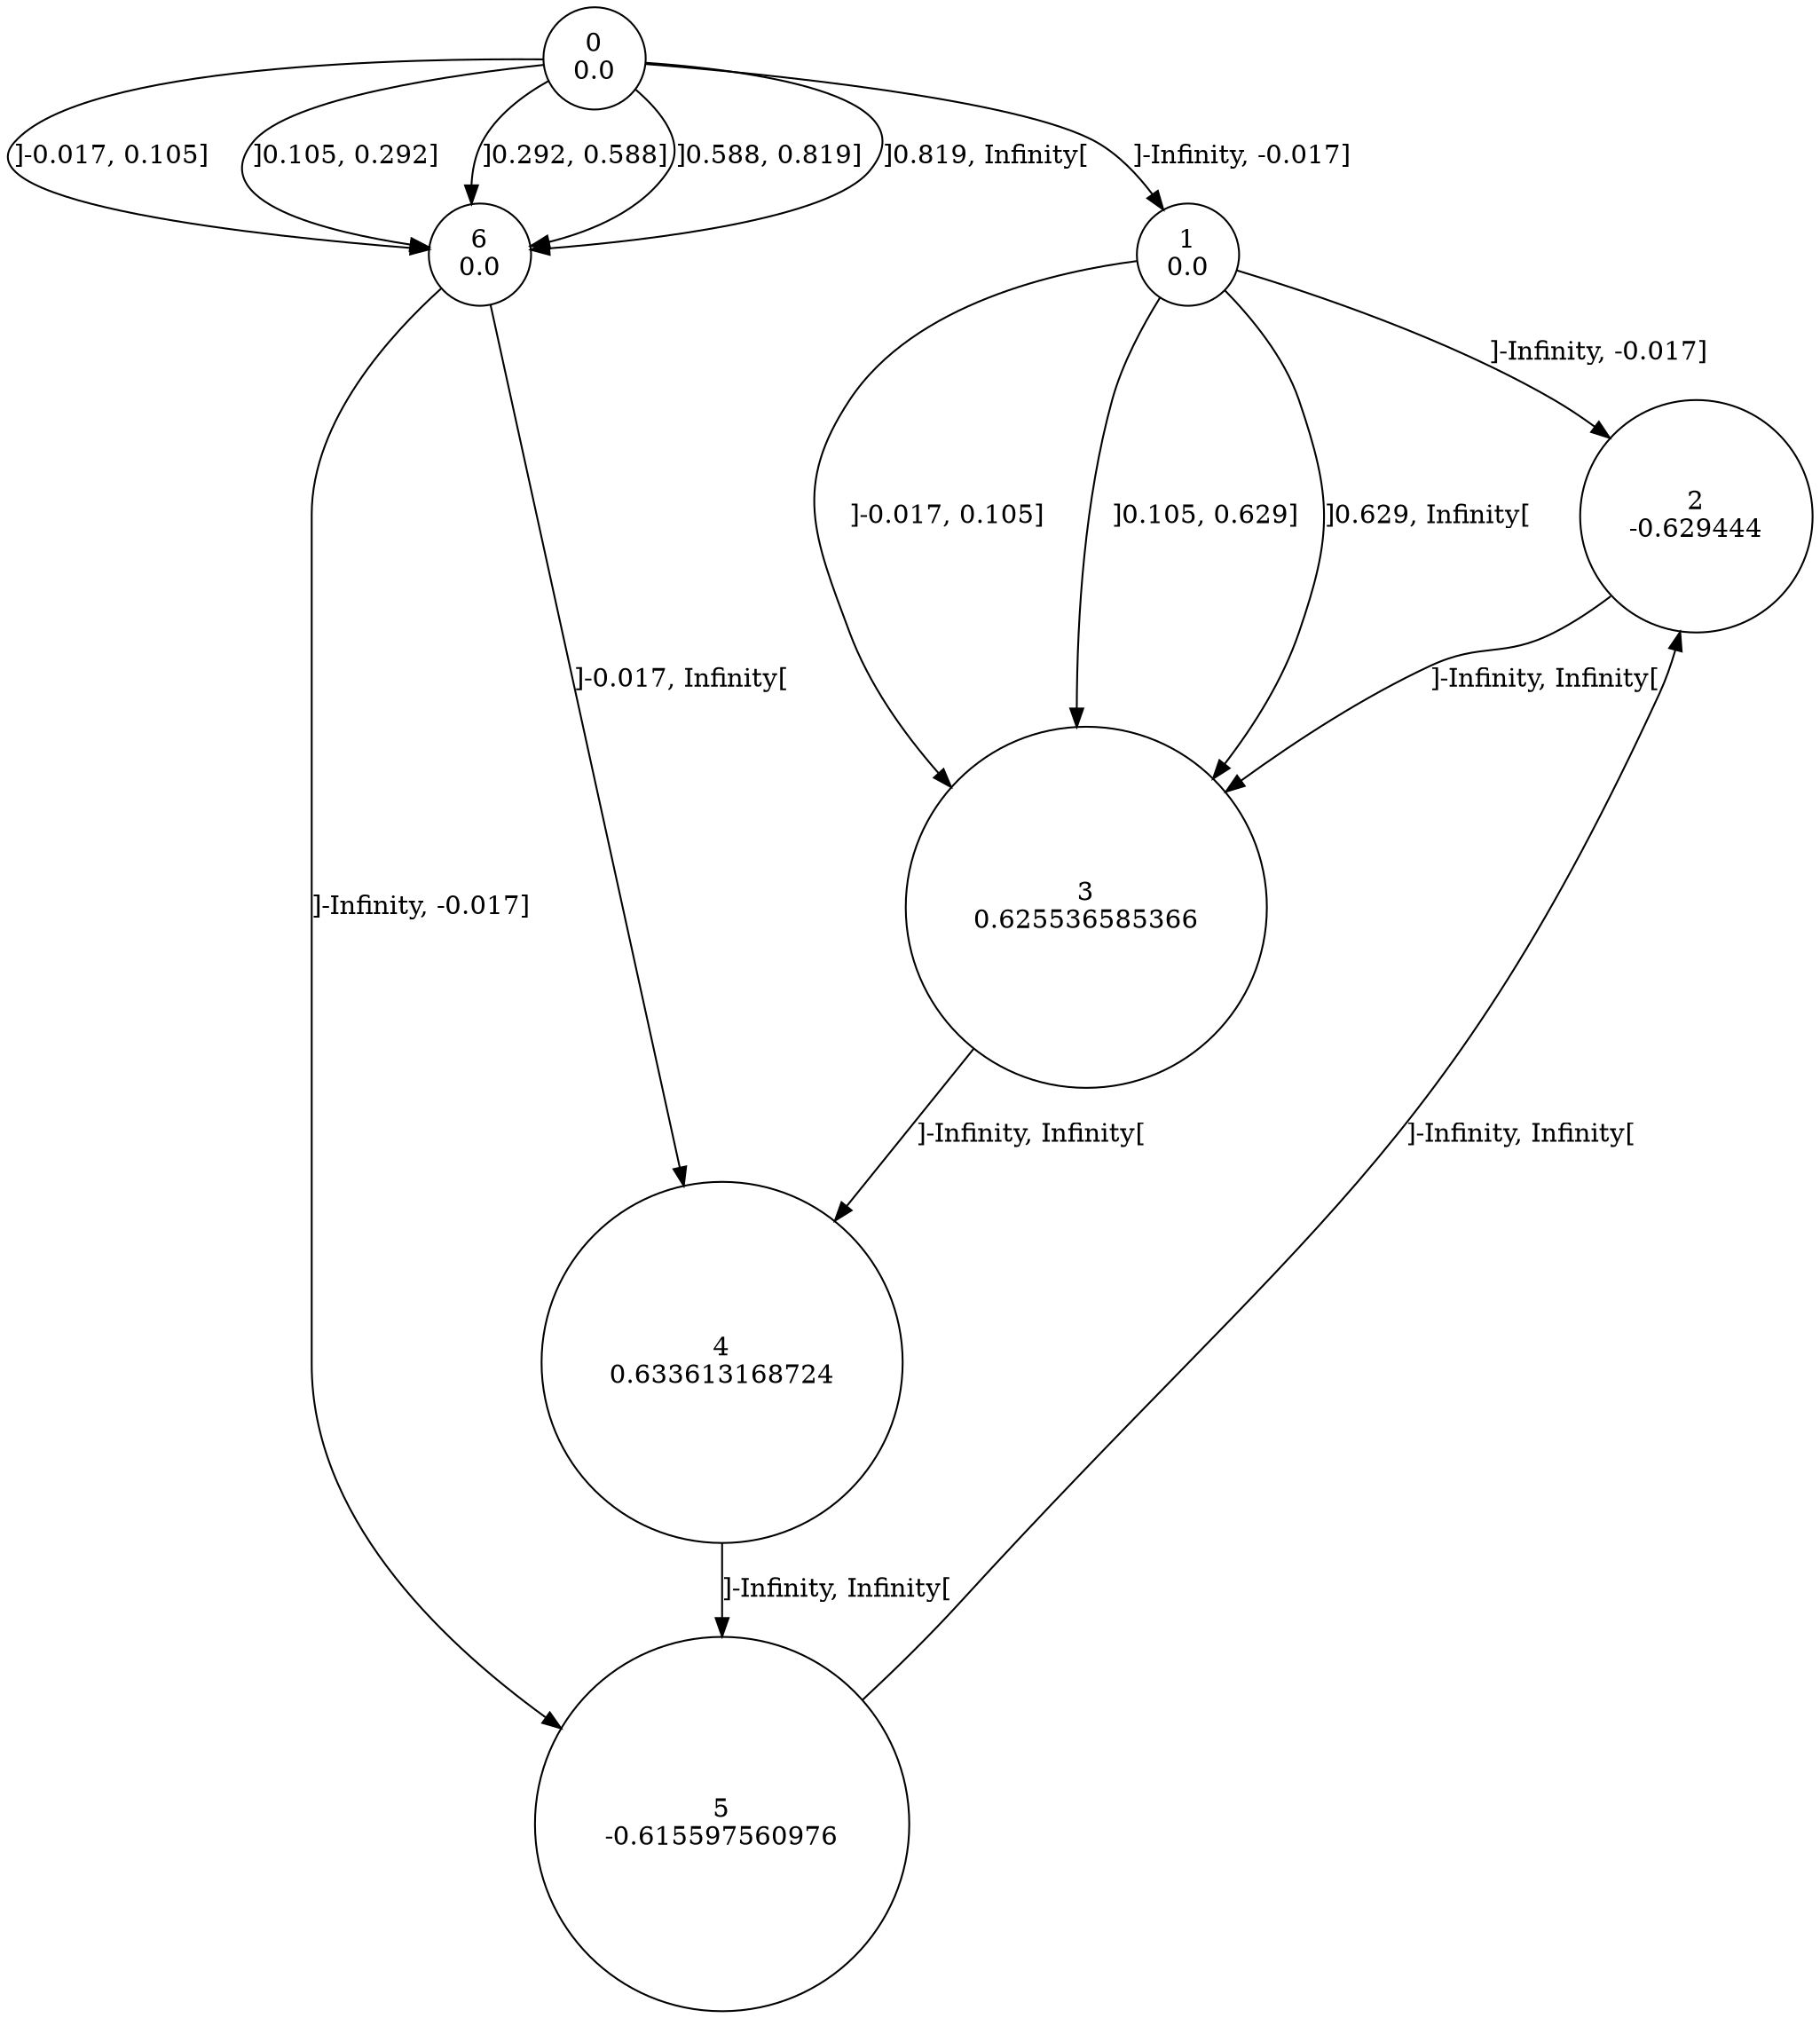 digraph a {
0 [shape=circle, label="0\n0.0"];
	0 -> 1 [label="]-Infinity, -0.017]"];
	0 -> 6 [label="]-0.017, 0.105]"];
	0 -> 6 [label="]0.105, 0.292]"];
	0 -> 6 [label="]0.292, 0.588]"];
	0 -> 6 [label="]0.588, 0.819]"];
	0 -> 6 [label="]0.819, Infinity["];
1 [shape=circle, label="1\n0.0"];
	1 -> 2 [label="]-Infinity, -0.017]"];
	1 -> 3 [label="]-0.017, 0.105]"];
	1 -> 3 [label="]0.105, 0.629]"];
	1 -> 3 [label="]0.629, Infinity["];
2 [shape=circle, label="2\n-0.629444"];
	2 -> 3 [label="]-Infinity, Infinity["];
3 [shape=circle, label="3\n0.625536585366"];
	3 -> 4 [label="]-Infinity, Infinity["];
4 [shape=circle, label="4\n0.633613168724"];
	4 -> 5 [label="]-Infinity, Infinity["];
5 [shape=circle, label="5\n-0.615597560976"];
	5 -> 2 [label="]-Infinity, Infinity["];
6 [shape=circle, label="6\n0.0"];
	6 -> 5 [label="]-Infinity, -0.017]"];
	6 -> 4 [label="]-0.017, Infinity["];
}